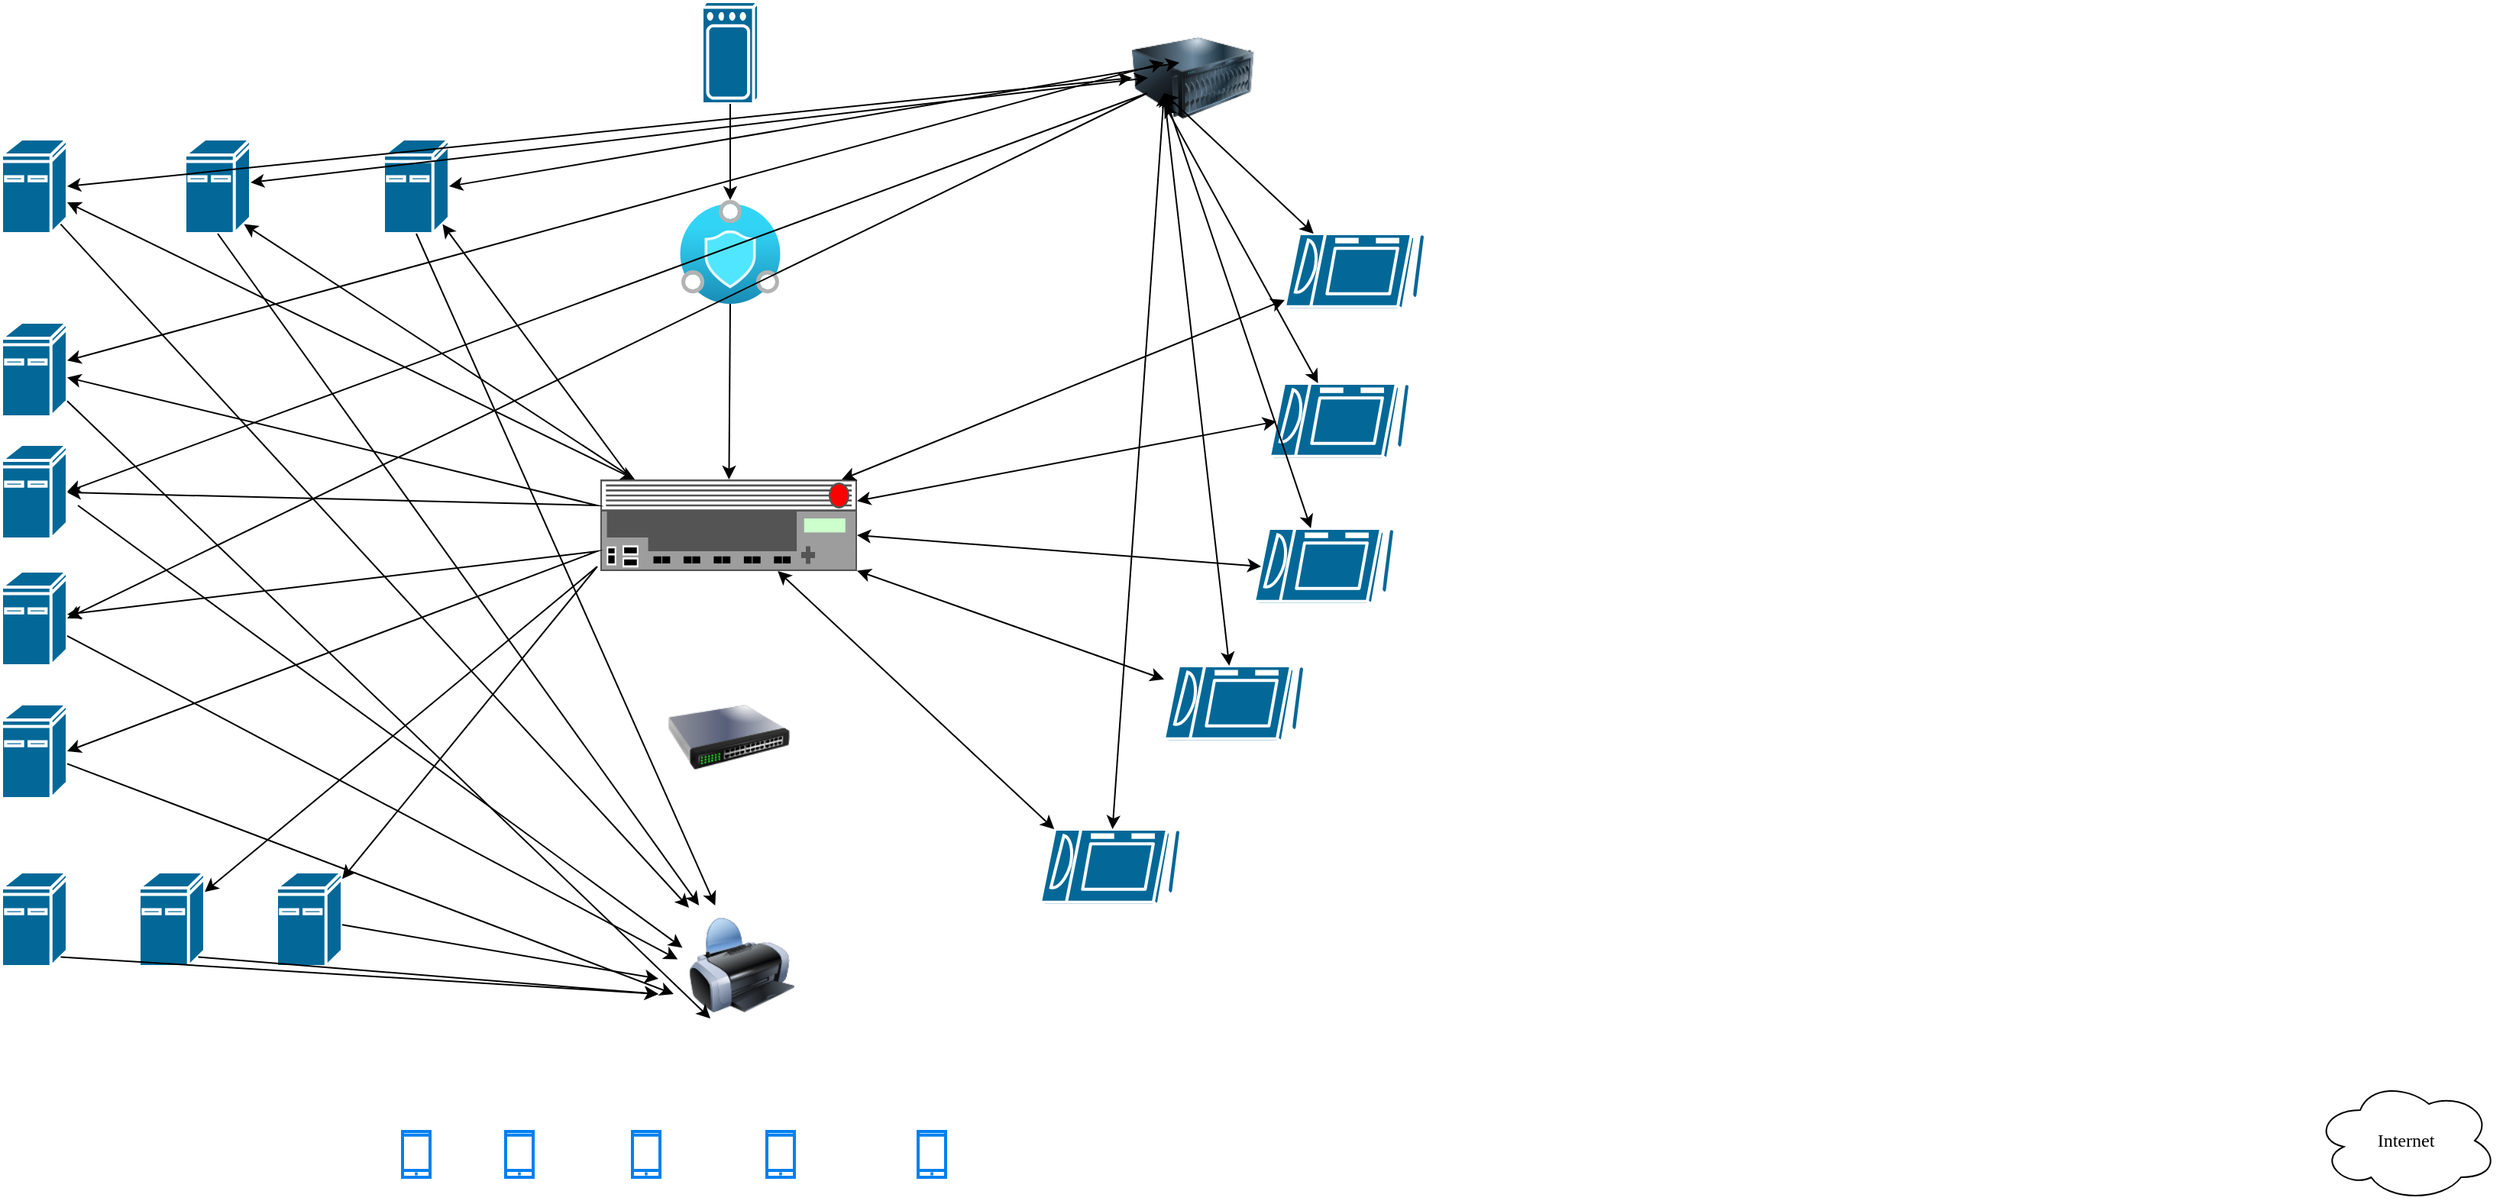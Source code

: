 <mxfile version="22.1.3" type="github">
  <diagram name="Page-1" id="c37626ed-c26b-45fb-9056-f9ebc6bb27b6">
    <mxGraphModel dx="1035" dy="1385" grid="1" gridSize="10" guides="1" tooltips="1" connect="1" arrows="1" fold="1" page="1" pageScale="1" pageWidth="1100" pageHeight="850" background="none" math="0" shadow="0">
      <root>
        <mxCell id="0" />
        <mxCell id="1" parent="0" />
        <mxCell id="1c7a67bf8fd3230f-15" value="Internet" style="ellipse;shape=cloud;whiteSpace=wrap;html=1;rounded=0;shadow=0;comic=0;strokeWidth=1;fontFamily=Verdana;fontSize=12;" parent="1" vertex="1">
          <mxGeometry x="1554" y="696" width="120" height="80" as="geometry" />
        </mxCell>
        <mxCell id="bptu-WYt8Glh1SQyL_a9-1" value="" style="shape=mxgraph.cisco.computers_and_peripherals.ibm_mini_as400;sketch=0;html=1;pointerEvents=1;dashed=0;fillColor=#036897;strokeColor=#ffffff;strokeWidth=2;verticalLabelPosition=bottom;verticalAlign=top;align=center;outlineConnect=0;" vertex="1" parent="1">
          <mxGeometry x="40" y="80" width="43" height="62" as="geometry" />
        </mxCell>
        <mxCell id="bptu-WYt8Glh1SQyL_a9-2" value="" style="shape=mxgraph.cisco.computers_and_peripherals.ibm_mini_as400;sketch=0;html=1;pointerEvents=1;dashed=0;fillColor=#036897;strokeColor=#ffffff;strokeWidth=2;verticalLabelPosition=bottom;verticalAlign=top;align=center;outlineConnect=0;" vertex="1" parent="1">
          <mxGeometry x="290" y="80" width="43" height="62" as="geometry" />
        </mxCell>
        <mxCell id="bptu-WYt8Glh1SQyL_a9-4" value="" style="shape=mxgraph.cisco.computers_and_peripherals.ibm_mini_as400;sketch=0;html=1;pointerEvents=1;dashed=0;fillColor=#036897;strokeColor=#ffffff;strokeWidth=2;verticalLabelPosition=bottom;verticalAlign=top;align=center;outlineConnect=0;" vertex="1" parent="1">
          <mxGeometry x="40" y="560" width="43" height="62" as="geometry" />
        </mxCell>
        <mxCell id="bptu-WYt8Glh1SQyL_a9-6" value="" style="shape=mxgraph.cisco.computers_and_peripherals.ibm_mini_as400;sketch=0;html=1;pointerEvents=1;dashed=0;fillColor=#036897;strokeColor=#ffffff;strokeWidth=2;verticalLabelPosition=bottom;verticalAlign=top;align=center;outlineConnect=0;" vertex="1" parent="1">
          <mxGeometry x="40" y="450" width="43" height="62" as="geometry" />
        </mxCell>
        <mxCell id="bptu-WYt8Glh1SQyL_a9-8" value="" style="shape=mxgraph.cisco.computers_and_peripherals.ibm_mini_as400;sketch=0;html=1;pointerEvents=1;dashed=0;fillColor=#036897;strokeColor=#ffffff;strokeWidth=2;verticalLabelPosition=bottom;verticalAlign=top;align=center;outlineConnect=0;" vertex="1" parent="1">
          <mxGeometry x="40" y="280" width="43" height="62" as="geometry" />
        </mxCell>
        <mxCell id="bptu-WYt8Glh1SQyL_a9-9" value="" style="shape=mxgraph.cisco.computers_and_peripherals.ibm_mini_as400;sketch=0;html=1;pointerEvents=1;dashed=0;fillColor=#036897;strokeColor=#ffffff;strokeWidth=2;verticalLabelPosition=bottom;verticalAlign=top;align=center;outlineConnect=0;" vertex="1" parent="1">
          <mxGeometry x="40" y="200" width="43" height="62" as="geometry" />
        </mxCell>
        <mxCell id="bptu-WYt8Glh1SQyL_a9-10" value="" style="shape=mxgraph.cisco.computers_and_peripherals.ibm_mini_as400;sketch=0;html=1;pointerEvents=1;dashed=0;fillColor=#036897;strokeColor=#ffffff;strokeWidth=2;verticalLabelPosition=bottom;verticalAlign=top;align=center;outlineConnect=0;" vertex="1" parent="1">
          <mxGeometry x="160" y="80" width="43" height="62" as="geometry" />
        </mxCell>
        <mxCell id="bptu-WYt8Glh1SQyL_a9-12" value="" style="shape=mxgraph.cisco.computers_and_peripherals.ibm_mini_as400;sketch=0;html=1;pointerEvents=1;dashed=0;fillColor=#036897;strokeColor=#ffffff;strokeWidth=2;verticalLabelPosition=bottom;verticalAlign=top;align=center;outlineConnect=0;" vertex="1" parent="1">
          <mxGeometry x="40" y="363" width="43" height="62" as="geometry" />
        </mxCell>
        <mxCell id="bptu-WYt8Glh1SQyL_a9-13" value="" style="shape=mxgraph.cisco.computers_and_peripherals.ibm_mini_as400;sketch=0;html=1;pointerEvents=1;dashed=0;fillColor=#036897;strokeColor=#ffffff;strokeWidth=2;verticalLabelPosition=bottom;verticalAlign=top;align=center;outlineConnect=0;" vertex="1" parent="1">
          <mxGeometry x="220" y="560" width="43" height="62" as="geometry" />
        </mxCell>
        <mxCell id="bptu-WYt8Glh1SQyL_a9-14" value="" style="shape=mxgraph.cisco.computers_and_peripherals.tablet;sketch=0;html=1;pointerEvents=1;dashed=0;fillColor=#036897;strokeColor=#ffffff;strokeWidth=2;verticalLabelPosition=bottom;verticalAlign=top;align=center;outlineConnect=0;" vertex="1" parent="1">
          <mxGeometry x="860" y="335" width="91" height="50" as="geometry" />
        </mxCell>
        <mxCell id="bptu-WYt8Glh1SQyL_a9-18" value="" style="shape=mxgraph.cisco.computers_and_peripherals.tablet;sketch=0;html=1;pointerEvents=1;dashed=0;fillColor=#036897;strokeColor=#ffffff;strokeWidth=2;verticalLabelPosition=bottom;verticalAlign=top;align=center;outlineConnect=0;" vertex="1" parent="1">
          <mxGeometry x="801" y="425" width="91" height="50" as="geometry" />
        </mxCell>
        <mxCell id="bptu-WYt8Glh1SQyL_a9-19" value="" style="shape=mxgraph.cisco.computers_and_peripherals.tablet;sketch=0;html=1;pointerEvents=1;dashed=0;fillColor=#036897;strokeColor=#ffffff;strokeWidth=2;verticalLabelPosition=bottom;verticalAlign=top;align=center;outlineConnect=0;" vertex="1" parent="1">
          <mxGeometry x="880" y="142" width="91" height="50" as="geometry" />
        </mxCell>
        <mxCell id="bptu-WYt8Glh1SQyL_a9-20" value="" style="shape=mxgraph.cisco.computers_and_peripherals.tablet;sketch=0;html=1;pointerEvents=1;dashed=0;fillColor=#036897;strokeColor=#ffffff;strokeWidth=2;verticalLabelPosition=bottom;verticalAlign=top;align=center;outlineConnect=0;" vertex="1" parent="1">
          <mxGeometry x="870" y="240" width="91" height="50" as="geometry" />
        </mxCell>
        <mxCell id="bptu-WYt8Glh1SQyL_a9-21" value="" style="shape=mxgraph.cisco.computers_and_peripherals.tablet;sketch=0;html=1;pointerEvents=1;dashed=0;fillColor=#036897;strokeColor=#ffffff;strokeWidth=2;verticalLabelPosition=bottom;verticalAlign=top;align=center;outlineConnect=0;" vertex="1" parent="1">
          <mxGeometry x="720" y="532" width="91" height="50" as="geometry" />
        </mxCell>
        <mxCell id="bptu-WYt8Glh1SQyL_a9-23" value="" style="html=1;verticalLabelPosition=bottom;align=center;labelBackgroundColor=#ffffff;verticalAlign=top;strokeWidth=2;strokeColor=#0080F0;shadow=0;dashed=0;shape=mxgraph.ios7.icons.smartphone;" vertex="1" parent="1">
          <mxGeometry x="302.5" y="730" width="18" height="30" as="geometry" />
        </mxCell>
        <object label="" Serveur="" id="bptu-WYt8Glh1SQyL_a9-26">
          <mxCell style="image;html=1;image=img/lib/clip_art/computers/Server_128x128.png" vertex="1" parent="1">
            <mxGeometry x="780" width="80" height="80" as="geometry" />
          </mxCell>
        </object>
        <mxCell id="bptu-WYt8Glh1SQyL_a9-28" value="" style="strokeColor=#666666;html=1;labelPosition=right;align=left;spacingLeft=15;shadow=0;dashed=0;outlineConnect=0;shape=mxgraph.rack.f5.big_ip_110x0;" vertex="1" parent="1">
          <mxGeometry x="432" y="303" width="168" height="60" as="geometry" />
        </mxCell>
        <mxCell id="bptu-WYt8Glh1SQyL_a9-29" value="" style="image;html=1;image=img/lib/clip_art/networking/Switch_128x128.png" vertex="1" parent="1">
          <mxGeometry x="476" y="432" width="80" height="80" as="geometry" />
        </mxCell>
        <mxCell id="bptu-WYt8Glh1SQyL_a9-30" value="" style="shape=mxgraph.cisco.computers_and_peripherals.ibm_mini_as400;sketch=0;html=1;pointerEvents=1;dashed=0;fillColor=#036897;strokeColor=#ffffff;strokeWidth=2;verticalLabelPosition=bottom;verticalAlign=top;align=center;outlineConnect=0;" vertex="1" parent="1">
          <mxGeometry x="130" y="560" width="43" height="62" as="geometry" />
        </mxCell>
        <mxCell id="bptu-WYt8Glh1SQyL_a9-31" value="" style="html=1;verticalLabelPosition=bottom;align=center;labelBackgroundColor=#ffffff;verticalAlign=top;strokeWidth=2;strokeColor=#0080F0;shadow=0;dashed=0;shape=mxgraph.ios7.icons.smartphone;" vertex="1" parent="1">
          <mxGeometry x="453" y="730" width="18" height="30" as="geometry" />
        </mxCell>
        <mxCell id="bptu-WYt8Glh1SQyL_a9-32" value="" style="html=1;verticalLabelPosition=bottom;align=center;labelBackgroundColor=#ffffff;verticalAlign=top;strokeWidth=2;strokeColor=#0080F0;shadow=0;dashed=0;shape=mxgraph.ios7.icons.smartphone;" vertex="1" parent="1">
          <mxGeometry x="640" y="730" width="18" height="30" as="geometry" />
        </mxCell>
        <mxCell id="bptu-WYt8Glh1SQyL_a9-33" value="" style="html=1;verticalLabelPosition=bottom;align=center;labelBackgroundColor=#ffffff;verticalAlign=top;strokeWidth=2;strokeColor=#0080F0;shadow=0;dashed=0;shape=mxgraph.ios7.icons.smartphone;" vertex="1" parent="1">
          <mxGeometry x="541" y="730" width="18" height="30" as="geometry" />
        </mxCell>
        <mxCell id="bptu-WYt8Glh1SQyL_a9-34" value="" style="html=1;verticalLabelPosition=bottom;align=center;labelBackgroundColor=#ffffff;verticalAlign=top;strokeWidth=2;strokeColor=#0080F0;shadow=0;dashed=0;shape=mxgraph.ios7.icons.smartphone;" vertex="1" parent="1">
          <mxGeometry x="370" y="730" width="18" height="30" as="geometry" />
        </mxCell>
        <mxCell id="bptu-WYt8Glh1SQyL_a9-35" value="" style="shape=mxgraph.cisco.wireless.wireless;html=1;pointerEvents=1;dashed=0;fillColor=#036897;strokeColor=#ffffff;strokeWidth=2;verticalLabelPosition=bottom;verticalAlign=top;align=center;outlineConnect=0;" vertex="1" parent="1">
          <mxGeometry x="498.5" y="-10" width="37" height="67" as="geometry" />
        </mxCell>
        <mxCell id="bptu-WYt8Glh1SQyL_a9-36" value="" style="image;html=1;image=img/lib/clip_art/computers/Printer_128x128.png" vertex="1" parent="1">
          <mxGeometry x="490" y="582" width="69" height="78" as="geometry" />
        </mxCell>
        <mxCell id="bptu-WYt8Glh1SQyL_a9-38" value="" style="endArrow=classic;startArrow=classic;html=1;rounded=0;exitX=0.9;exitY=0.9;exitDx=0;exitDy=0;exitPerimeter=0;entryX=0.9;entryY=0.9;entryDx=0;entryDy=0;entryPerimeter=0;" edge="1" parent="1" source="bptu-WYt8Glh1SQyL_a9-2" target="bptu-WYt8Glh1SQyL_a9-10">
          <mxGeometry width="50" height="50" relative="1" as="geometry">
            <mxPoint x="440" y="400" as="sourcePoint" />
            <mxPoint x="490" y="350" as="targetPoint" />
            <Array as="points">
              <mxPoint x="450" y="300" />
            </Array>
          </mxGeometry>
        </mxCell>
        <mxCell id="bptu-WYt8Glh1SQyL_a9-39" value="" style="endArrow=classic;startArrow=classic;html=1;rounded=0;" edge="1" parent="1" source="bptu-WYt8Glh1SQyL_a9-1" target="bptu-WYt8Glh1SQyL_a9-28">
          <mxGeometry width="50" height="50" relative="1" as="geometry">
            <mxPoint x="440" y="400" as="sourcePoint" />
            <mxPoint x="430" y="170" as="targetPoint" />
          </mxGeometry>
        </mxCell>
        <mxCell id="bptu-WYt8Glh1SQyL_a9-40" value="" style="endArrow=classic;startArrow=classic;html=1;rounded=0;" edge="1" parent="1" source="bptu-WYt8Glh1SQyL_a9-9" target="bptu-WYt8Glh1SQyL_a9-8">
          <mxGeometry width="50" height="50" relative="1" as="geometry">
            <mxPoint x="440" y="400" as="sourcePoint" />
            <mxPoint x="490" y="350" as="targetPoint" />
            <Array as="points">
              <mxPoint x="430" y="320" />
            </Array>
          </mxGeometry>
        </mxCell>
        <mxCell id="bptu-WYt8Glh1SQyL_a9-42" value="" style="endArrow=classic;startArrow=classic;html=1;rounded=0;entryX=1;entryY=0.5;entryDx=0;entryDy=0;entryPerimeter=0;" edge="1" parent="1" source="bptu-WYt8Glh1SQyL_a9-12" target="bptu-WYt8Glh1SQyL_a9-6">
          <mxGeometry width="50" height="50" relative="1" as="geometry">
            <mxPoint x="440" y="400" as="sourcePoint" />
            <mxPoint x="490" y="350" as="targetPoint" />
            <Array as="points">
              <mxPoint x="430" y="350" />
            </Array>
          </mxGeometry>
        </mxCell>
        <mxCell id="bptu-WYt8Glh1SQyL_a9-43" value="" style="endArrow=classic;startArrow=classic;html=1;rounded=0;" edge="1" parent="1" source="bptu-WYt8Glh1SQyL_a9-30" target="bptu-WYt8Glh1SQyL_a9-13">
          <mxGeometry width="50" height="50" relative="1" as="geometry">
            <mxPoint x="440" y="300" as="sourcePoint" />
            <mxPoint x="490" y="250" as="targetPoint" />
            <Array as="points">
              <mxPoint x="430" y="360" />
            </Array>
          </mxGeometry>
        </mxCell>
        <mxCell id="bptu-WYt8Glh1SQyL_a9-44" value="" style="endArrow=classic;html=1;rounded=0;exitX=0.5;exitY=1;exitDx=0;exitDy=0;exitPerimeter=0;" edge="1" parent="1" source="bptu-WYt8Glh1SQyL_a9-27" target="bptu-WYt8Glh1SQyL_a9-28">
          <mxGeometry width="50" height="50" relative="1" as="geometry">
            <mxPoint x="440" y="100" as="sourcePoint" />
            <mxPoint x="490" y="50" as="targetPoint" />
          </mxGeometry>
        </mxCell>
        <mxCell id="bptu-WYt8Glh1SQyL_a9-45" value="" style="endArrow=classic;html=1;rounded=0;exitX=0.5;exitY=1;exitDx=0;exitDy=0;exitPerimeter=0;" edge="1" parent="1" source="bptu-WYt8Glh1SQyL_a9-35" target="bptu-WYt8Glh1SQyL_a9-27">
          <mxGeometry width="50" height="50" relative="1" as="geometry">
            <mxPoint x="502" y="74" as="sourcePoint" />
            <mxPoint x="512" y="150" as="targetPoint" />
          </mxGeometry>
        </mxCell>
        <mxCell id="bptu-WYt8Glh1SQyL_a9-27" value="" style="image;aspect=fixed;html=1;points=[];align=center;fontSize=12;image=img/lib/azure2/preview/Azure_Sphere.svg;" vertex="1" parent="1">
          <mxGeometry x="484" y="120" width="66" height="68" as="geometry" />
        </mxCell>
        <mxCell id="bptu-WYt8Glh1SQyL_a9-46" value="" style="endArrow=classic;html=1;rounded=0;exitX=0.5;exitY=1;exitDx=0;exitDy=0;exitPerimeter=0;" edge="1" parent="1" source="bptu-WYt8Glh1SQyL_a9-2" target="bptu-WYt8Glh1SQyL_a9-36">
          <mxGeometry width="50" height="50" relative="1" as="geometry">
            <mxPoint x="440" y="400" as="sourcePoint" />
            <mxPoint x="490" y="350" as="targetPoint" />
          </mxGeometry>
        </mxCell>
        <mxCell id="bptu-WYt8Glh1SQyL_a9-47" value="" style="endArrow=classic;html=1;rounded=0;exitX=0.5;exitY=1;exitDx=0;exitDy=0;exitPerimeter=0;" edge="1" parent="1" source="bptu-WYt8Glh1SQyL_a9-10" target="bptu-WYt8Glh1SQyL_a9-36">
          <mxGeometry width="50" height="50" relative="1" as="geometry">
            <mxPoint x="440" y="400" as="sourcePoint" />
            <mxPoint x="490" y="350" as="targetPoint" />
          </mxGeometry>
        </mxCell>
        <mxCell id="bptu-WYt8Glh1SQyL_a9-48" value="" style="endArrow=classic;html=1;rounded=0;exitX=0.9;exitY=0.9;exitDx=0;exitDy=0;exitPerimeter=0;" edge="1" parent="1" source="bptu-WYt8Glh1SQyL_a9-1" target="bptu-WYt8Glh1SQyL_a9-36">
          <mxGeometry width="50" height="50" relative="1" as="geometry">
            <mxPoint x="440" y="400" as="sourcePoint" />
            <mxPoint x="490" y="350" as="targetPoint" />
          </mxGeometry>
        </mxCell>
        <mxCell id="bptu-WYt8Glh1SQyL_a9-49" value="" style="endArrow=classic;html=1;rounded=0;" edge="1" parent="1" source="bptu-WYt8Glh1SQyL_a9-9">
          <mxGeometry width="50" height="50" relative="1" as="geometry">
            <mxPoint x="100" y="210" as="sourcePoint" />
            <mxPoint x="504" y="656" as="targetPoint" />
          </mxGeometry>
        </mxCell>
        <mxCell id="bptu-WYt8Glh1SQyL_a9-50" value="" style="endArrow=classic;html=1;rounded=0;exitX=0.9;exitY=0.9;exitDx=0;exitDy=0;exitPerimeter=0;entryX=-0.062;entryY=0.355;entryDx=0;entryDy=0;entryPerimeter=0;" edge="1" parent="1" target="bptu-WYt8Glh1SQyL_a9-36">
          <mxGeometry width="50" height="50" relative="1" as="geometry">
            <mxPoint x="90" y="320" as="sourcePoint" />
            <mxPoint x="494" y="766" as="targetPoint" />
          </mxGeometry>
        </mxCell>
        <mxCell id="bptu-WYt8Glh1SQyL_a9-51" value="" style="endArrow=classic;html=1;rounded=0;entryX=-0.107;entryY=0.452;entryDx=0;entryDy=0;entryPerimeter=0;" edge="1" parent="1" source="bptu-WYt8Glh1SQyL_a9-12" target="bptu-WYt8Glh1SQyL_a9-36">
          <mxGeometry width="50" height="50" relative="1" as="geometry">
            <mxPoint x="110" y="410" as="sourcePoint" />
            <mxPoint x="494" y="700" as="targetPoint" />
          </mxGeometry>
        </mxCell>
        <mxCell id="bptu-WYt8Glh1SQyL_a9-52" value="" style="endArrow=classic;html=1;rounded=0;" edge="1" parent="1" source="bptu-WYt8Glh1SQyL_a9-13">
          <mxGeometry width="50" height="50" relative="1" as="geometry">
            <mxPoint x="100" y="480" as="sourcePoint" />
            <mxPoint x="470" y="630" as="targetPoint" />
          </mxGeometry>
        </mxCell>
        <mxCell id="bptu-WYt8Glh1SQyL_a9-53" value="" style="endArrow=classic;html=1;rounded=0;" edge="1" parent="1" source="bptu-WYt8Glh1SQyL_a9-6">
          <mxGeometry width="50" height="50" relative="1" as="geometry">
            <mxPoint x="120" y="520" as="sourcePoint" />
            <mxPoint x="480" y="640" as="targetPoint" />
          </mxGeometry>
        </mxCell>
        <mxCell id="bptu-WYt8Glh1SQyL_a9-54" value="" style="endArrow=classic;html=1;rounded=0;exitX=0.9;exitY=0.9;exitDx=0;exitDy=0;exitPerimeter=0;" edge="1" parent="1" source="bptu-WYt8Glh1SQyL_a9-30">
          <mxGeometry width="50" height="50" relative="1" as="geometry">
            <mxPoint x="200" y="630" as="sourcePoint" />
            <mxPoint x="470" y="640" as="targetPoint" />
          </mxGeometry>
        </mxCell>
        <mxCell id="bptu-WYt8Glh1SQyL_a9-55" value="" style="endArrow=classic;html=1;rounded=0;exitX=0.9;exitY=0.9;exitDx=0;exitDy=0;exitPerimeter=0;" edge="1" parent="1" source="bptu-WYt8Glh1SQyL_a9-4">
          <mxGeometry width="50" height="50" relative="1" as="geometry">
            <mxPoint x="100" y="640" as="sourcePoint" />
            <mxPoint x="470" y="640" as="targetPoint" />
          </mxGeometry>
        </mxCell>
        <mxCell id="bptu-WYt8Glh1SQyL_a9-59" value="" style="endArrow=classic;startArrow=classic;html=1;rounded=0;" edge="1" parent="1" source="bptu-WYt8Glh1SQyL_a9-19" target="bptu-WYt8Glh1SQyL_a9-28">
          <mxGeometry width="50" height="50" relative="1" as="geometry">
            <mxPoint x="440" y="400" as="sourcePoint" />
            <mxPoint x="620" y="350" as="targetPoint" />
          </mxGeometry>
        </mxCell>
        <mxCell id="bptu-WYt8Glh1SQyL_a9-60" value="" style="endArrow=classic;startArrow=classic;html=1;rounded=0;exitX=0.05;exitY=0.5;exitDx=0;exitDy=0;exitPerimeter=0;" edge="1" parent="1" source="bptu-WYt8Glh1SQyL_a9-20" target="bptu-WYt8Glh1SQyL_a9-28">
          <mxGeometry width="50" height="50" relative="1" as="geometry">
            <mxPoint x="730" y="270" as="sourcePoint" />
            <mxPoint x="610" y="370" as="targetPoint" />
          </mxGeometry>
        </mxCell>
        <mxCell id="bptu-WYt8Glh1SQyL_a9-61" value="" style="endArrow=classic;startArrow=classic;html=1;rounded=0;exitX=0.05;exitY=0.5;exitDx=0;exitDy=0;exitPerimeter=0;" edge="1" parent="1" source="bptu-WYt8Glh1SQyL_a9-14" target="bptu-WYt8Glh1SQyL_a9-28">
          <mxGeometry width="50" height="50" relative="1" as="geometry">
            <mxPoint x="710" y="340" as="sourcePoint" />
            <mxPoint x="435" y="392" as="targetPoint" />
          </mxGeometry>
        </mxCell>
        <mxCell id="bptu-WYt8Glh1SQyL_a9-62" value="" style="endArrow=classic;startArrow=classic;html=1;rounded=0;" edge="1" parent="1" source="bptu-WYt8Glh1SQyL_a9-18" target="bptu-WYt8Glh1SQyL_a9-28">
          <mxGeometry width="50" height="50" relative="1" as="geometry">
            <mxPoint x="700" y="390" as="sourcePoint" />
            <mxPoint x="425" y="442" as="targetPoint" />
          </mxGeometry>
        </mxCell>
        <mxCell id="bptu-WYt8Glh1SQyL_a9-63" value="" style="endArrow=classic;startArrow=classic;html=1;rounded=0;exitX=0.1;exitY=0;exitDx=0;exitDy=0;exitPerimeter=0;" edge="1" parent="1" source="bptu-WYt8Glh1SQyL_a9-21" target="bptu-WYt8Glh1SQyL_a9-28">
          <mxGeometry width="50" height="50" relative="1" as="geometry">
            <mxPoint x="630" y="430" as="sourcePoint" />
            <mxPoint x="355" y="482" as="targetPoint" />
          </mxGeometry>
        </mxCell>
        <mxCell id="bptu-WYt8Glh1SQyL_a9-64" value="" style="endArrow=classic;startArrow=classic;html=1;rounded=0;" edge="1" parent="1" source="bptu-WYt8Glh1SQyL_a9-19">
          <mxGeometry width="50" height="50" relative="1" as="geometry">
            <mxPoint x="751" y="100" as="sourcePoint" />
            <mxPoint x="801" y="50" as="targetPoint" />
          </mxGeometry>
        </mxCell>
        <mxCell id="bptu-WYt8Glh1SQyL_a9-65" value="" style="endArrow=classic;startArrow=classic;html=1;rounded=0;" edge="1" parent="1" source="bptu-WYt8Glh1SQyL_a9-20">
          <mxGeometry width="50" height="50" relative="1" as="geometry">
            <mxPoint x="751" y="107" as="sourcePoint" />
            <mxPoint x="801" y="57" as="targetPoint" />
          </mxGeometry>
        </mxCell>
        <mxCell id="bptu-WYt8Glh1SQyL_a9-66" value="" style="endArrow=classic;startArrow=classic;html=1;rounded=0;" edge="1" parent="1" source="bptu-WYt8Glh1SQyL_a9-14">
          <mxGeometry width="50" height="50" relative="1" as="geometry">
            <mxPoint x="751" y="100" as="sourcePoint" />
            <mxPoint x="801" y="50" as="targetPoint" />
          </mxGeometry>
        </mxCell>
        <mxCell id="bptu-WYt8Glh1SQyL_a9-67" value="" style="endArrow=classic;startArrow=classic;html=1;rounded=0;" edge="1" parent="1" source="bptu-WYt8Glh1SQyL_a9-18">
          <mxGeometry width="50" height="50" relative="1" as="geometry">
            <mxPoint x="751" y="100" as="sourcePoint" />
            <mxPoint x="801" y="50" as="targetPoint" />
          </mxGeometry>
        </mxCell>
        <mxCell id="bptu-WYt8Glh1SQyL_a9-68" value="" style="endArrow=classic;startArrow=classic;html=1;rounded=0;" edge="1" parent="1" source="bptu-WYt8Glh1SQyL_a9-21">
          <mxGeometry width="50" height="50" relative="1" as="geometry">
            <mxPoint x="751" y="100" as="sourcePoint" />
            <mxPoint x="801" y="50" as="targetPoint" />
          </mxGeometry>
        </mxCell>
        <mxCell id="bptu-WYt8Glh1SQyL_a9-69" value="" style="endArrow=classic;startArrow=classic;html=1;rounded=0;exitX=1;exitY=0.5;exitDx=0;exitDy=0;exitPerimeter=0;" edge="1" parent="1" source="bptu-WYt8Glh1SQyL_a9-2">
          <mxGeometry width="50" height="50" relative="1" as="geometry">
            <mxPoint x="761" y="80" as="sourcePoint" />
            <mxPoint x="811" y="30" as="targetPoint" />
          </mxGeometry>
        </mxCell>
        <mxCell id="bptu-WYt8Glh1SQyL_a9-70" value="" style="endArrow=classic;startArrow=classic;html=1;rounded=0;" edge="1" parent="1" source="bptu-WYt8Glh1SQyL_a9-10">
          <mxGeometry width="50" height="50" relative="1" as="geometry">
            <mxPoint x="740.5" y="90" as="sourcePoint" />
            <mxPoint x="790.5" y="40" as="targetPoint" />
          </mxGeometry>
        </mxCell>
        <mxCell id="bptu-WYt8Glh1SQyL_a9-71" value="" style="endArrow=classic;startArrow=classic;html=1;rounded=0;exitX=1;exitY=0.5;exitDx=0;exitDy=0;exitPerimeter=0;" edge="1" parent="1" source="bptu-WYt8Glh1SQyL_a9-1">
          <mxGeometry width="50" height="50" relative="1" as="geometry">
            <mxPoint x="730" y="90" as="sourcePoint" />
            <mxPoint x="780" y="40" as="targetPoint" />
          </mxGeometry>
        </mxCell>
        <mxCell id="bptu-WYt8Glh1SQyL_a9-72" value="" style="endArrow=classic;startArrow=classic;html=1;rounded=0;" edge="1" parent="1" source="bptu-WYt8Glh1SQyL_a9-9">
          <mxGeometry width="50" height="50" relative="1" as="geometry">
            <mxPoint x="751" y="80" as="sourcePoint" />
            <mxPoint x="801" y="30" as="targetPoint" />
          </mxGeometry>
        </mxCell>
        <mxCell id="bptu-WYt8Glh1SQyL_a9-73" value="" style="endArrow=classic;startArrow=classic;html=1;rounded=0;entryX=1;entryY=0.5;entryDx=0;entryDy=0;entryPerimeter=0;exitX=1;exitY=0.5;exitDx=0;exitDy=0;exitPerimeter=0;" edge="1" parent="1" source="bptu-WYt8Glh1SQyL_a9-12" target="bptu-WYt8Glh1SQyL_a9-8">
          <mxGeometry width="50" height="50" relative="1" as="geometry">
            <mxPoint x="440" y="300" as="sourcePoint" />
            <mxPoint x="490" y="250" as="targetPoint" />
            <Array as="points">
              <mxPoint x="790" y="50" />
            </Array>
          </mxGeometry>
        </mxCell>
      </root>
    </mxGraphModel>
  </diagram>
</mxfile>
